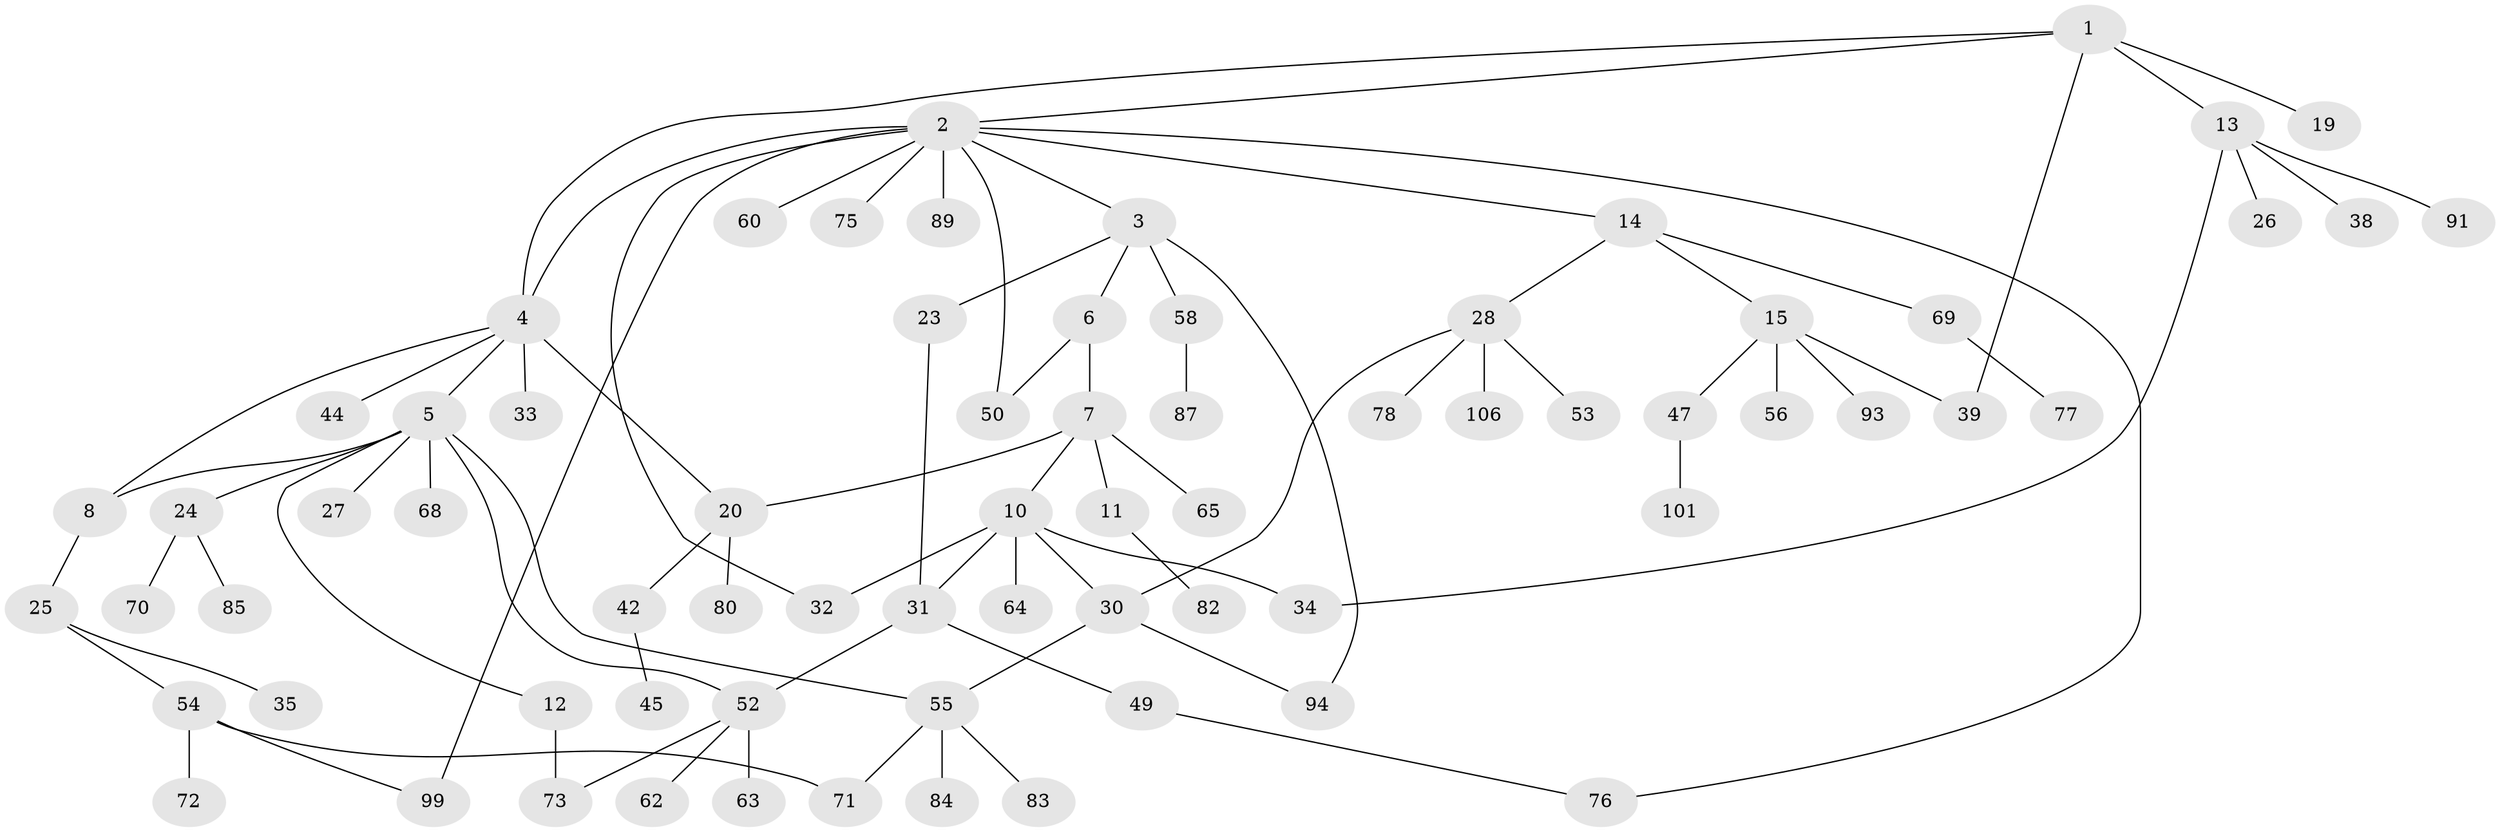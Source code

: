 // Generated by graph-tools (version 1.1) at 2025/51/02/27/25 19:51:39]
// undirected, 70 vertices, 85 edges
graph export_dot {
graph [start="1"]
  node [color=gray90,style=filled];
  1 [super="+95"];
  2 [super="+21"];
  3 [super="+67"];
  4 [super="+9"];
  5 [super="+18"];
  6 [super="+48"];
  7 [super="+104"];
  8 [super="+88"];
  10 [super="+22"];
  11;
  12 [super="+16"];
  13 [super="+29"];
  14 [super="+43"];
  15 [super="+17"];
  19 [super="+107"];
  20;
  23 [super="+36"];
  24 [super="+66"];
  25 [super="+51"];
  26;
  27;
  28 [super="+59"];
  30 [super="+86"];
  31 [super="+41"];
  32;
  33;
  34 [super="+37"];
  35;
  38;
  39 [super="+40"];
  42 [super="+46"];
  44;
  45;
  47 [super="+74"];
  49;
  50;
  52 [super="+57"];
  53;
  54 [super="+61"];
  55 [super="+81"];
  56 [super="+79"];
  58 [super="+102"];
  60 [super="+97"];
  62;
  63;
  64;
  65;
  68;
  69 [super="+90"];
  70;
  71;
  72 [super="+98"];
  73 [super="+108"];
  75;
  76 [super="+96"];
  77;
  78 [super="+92"];
  80 [super="+103"];
  82;
  83;
  84;
  85 [super="+105"];
  87;
  89;
  91 [super="+100"];
  93;
  94;
  99;
  101;
  106;
  1 -- 2;
  1 -- 4;
  1 -- 13;
  1 -- 19;
  1 -- 39;
  2 -- 3;
  2 -- 14;
  2 -- 60;
  2 -- 99;
  2 -- 32;
  2 -- 50;
  2 -- 89;
  2 -- 75;
  2 -- 76;
  2 -- 4;
  3 -- 6;
  3 -- 23;
  3 -- 58 [weight=2];
  3 -- 94;
  4 -- 5;
  4 -- 8;
  4 -- 44;
  4 -- 33;
  4 -- 20;
  5 -- 12;
  5 -- 55;
  5 -- 68;
  5 -- 8;
  5 -- 24;
  5 -- 27;
  5 -- 52;
  6 -- 7;
  6 -- 50;
  7 -- 10;
  7 -- 11;
  7 -- 65;
  7 -- 20;
  8 -- 25;
  10 -- 30;
  10 -- 32;
  10 -- 64;
  10 -- 34;
  10 -- 31;
  11 -- 82;
  12 -- 73;
  13 -- 26;
  13 -- 34;
  13 -- 38;
  13 -- 91;
  14 -- 15;
  14 -- 28;
  14 -- 69;
  15 -- 39;
  15 -- 56;
  15 -- 93;
  15 -- 47;
  20 -- 42;
  20 -- 80;
  23 -- 31;
  24 -- 70;
  24 -- 85;
  25 -- 35;
  25 -- 54;
  28 -- 53;
  28 -- 78;
  28 -- 106;
  28 -- 30;
  30 -- 94;
  30 -- 55;
  31 -- 49;
  31 -- 52;
  42 -- 45;
  47 -- 101;
  49 -- 76;
  52 -- 62;
  52 -- 63;
  52 -- 73;
  54 -- 72;
  54 -- 99;
  54 -- 71;
  55 -- 83;
  55 -- 84;
  55 -- 71;
  58 -- 87;
  69 -- 77;
}
